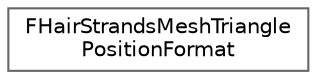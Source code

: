 digraph "Graphical Class Hierarchy"
{
 // INTERACTIVE_SVG=YES
 // LATEX_PDF_SIZE
  bgcolor="transparent";
  edge [fontname=Helvetica,fontsize=10,labelfontname=Helvetica,labelfontsize=10];
  node [fontname=Helvetica,fontsize=10,shape=box,height=0.2,width=0.4];
  rankdir="LR";
  Node0 [id="Node000000",label="FHairStrandsMeshTriangle\lPositionFormat",height=0.2,width=0.4,color="grey40", fillcolor="white", style="filled",URL="$db/d83/structFHairStrandsMeshTrianglePositionFormat.html",tooltip="Skinned mesh triangle vertex position format."];
}
